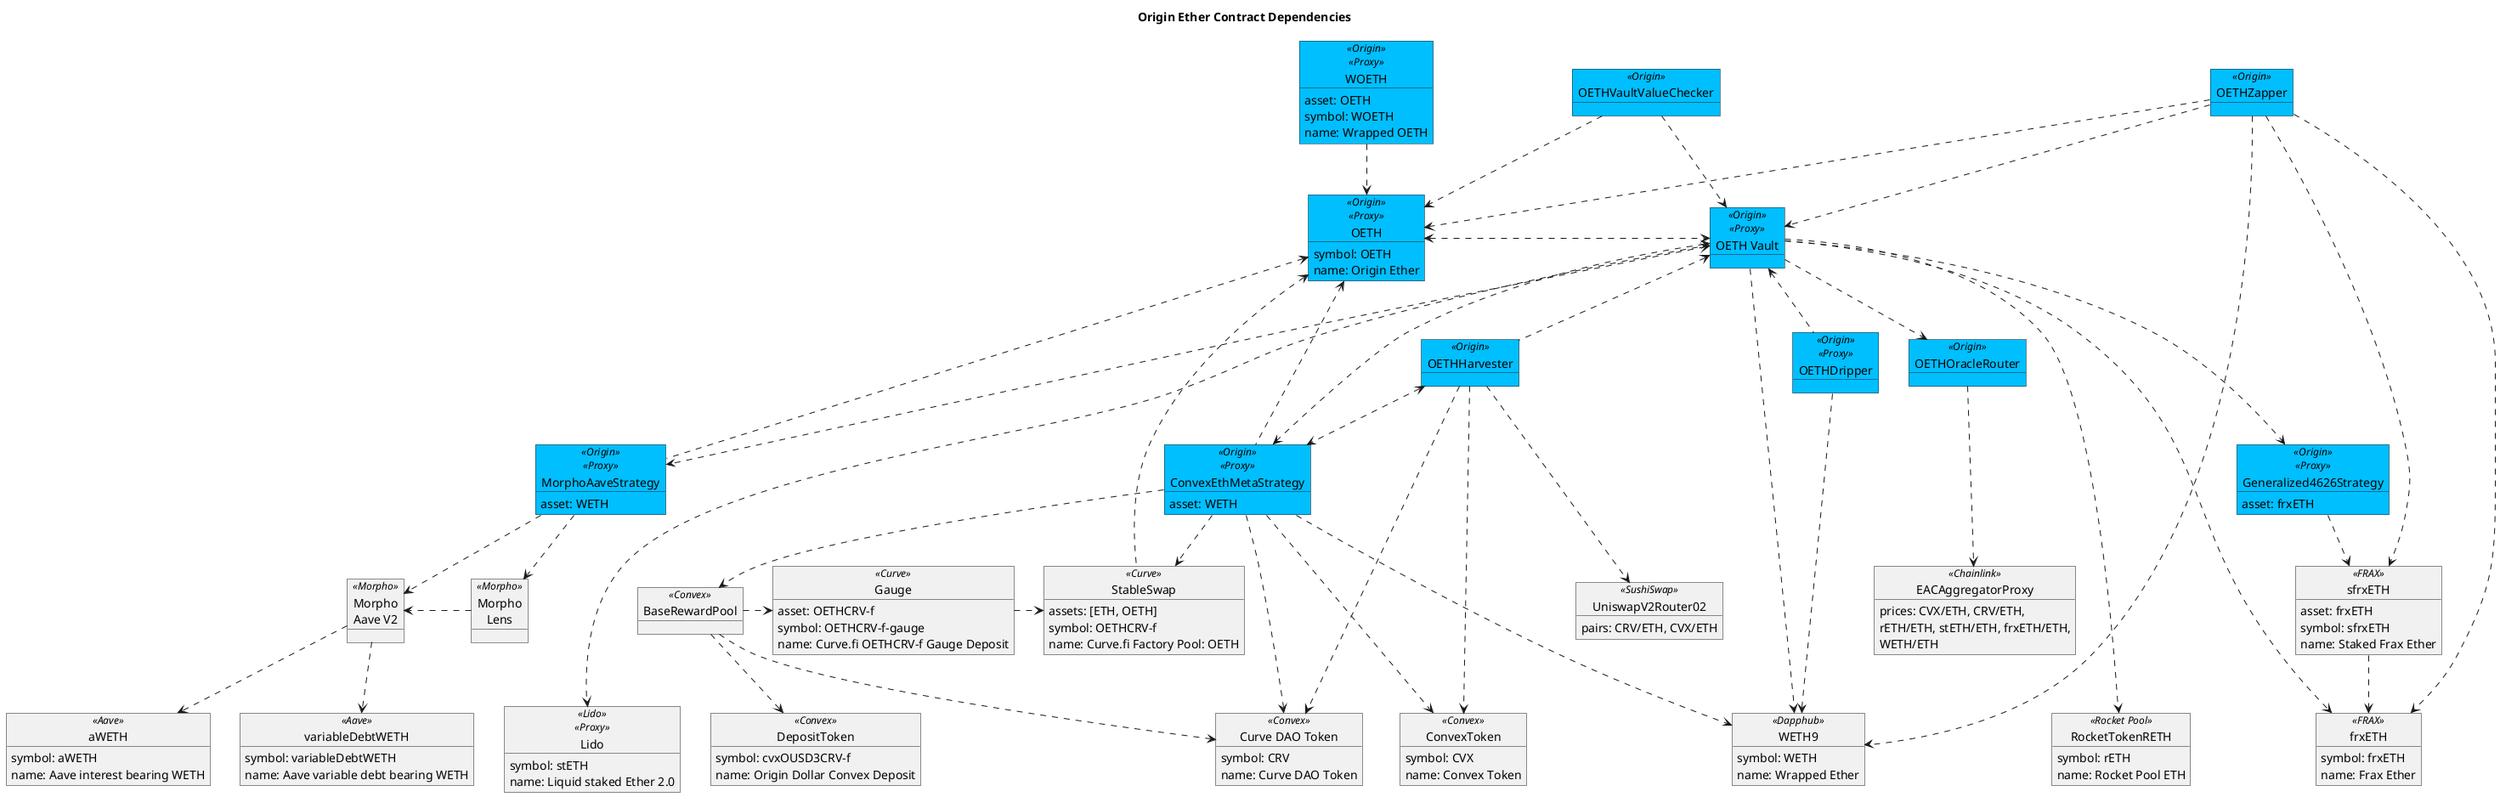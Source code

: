 @startuml

title "Origin Ether Contract Dependencies"

object "OETHZapper" as zap <<Origin>> #DeepSkyBlue {
}

object "OETHDripper" as drip <<Origin>><<Proxy>> #DeepSkyBlue {
}

object "OETHVaultValueChecker" as checker <<Origin>> #DeepSkyBlue {
}

object "WOETH" as woeth <<Origin>><<Proxy>> #DeepSkyBlue {
    asset: OETH
    symbol: WOETH
    name: Wrapped OETH
}

object "OETH" as oeth <<Origin>><<Proxy>> #DeepSkyBlue {
    symbol: OETH
    name: Origin Ether
}

object "OETH Vault" as oethv <<Origin>><<Proxy>> #DeepSkyBlue {
}
' object "OETHVaultCore" as corev <<Origin>><<Proxy>> #DeepSkyBlue {
' }
' object "OETHVaultAdmin" as adminv <<Origin>> #DeepSkyBlue {
' }

object "OETHHarvester" as harv <<Origin>> #DeepSkyBlue {
}

' Oracle
object "OETHOracleRouter" as oracle <<Origin>> #DeepSkyBlue {
}
object "EACAggregatorProxy" as chain <<Chainlink>> {
    prices: CVX/ETH, CRV/ETH,\nrETH/ETH, stETH/ETH, frxETH/ETH,\nWETH/ETH 
}

' SushiSwap
object "UniswapV2Router02" as sushi <<SushiSwap>> {
    pairs: CRV/ETH, CVX/ETH
}

' Strategies

object "Generalized4626Strategy" as frxethstrat <<Origin>><<Proxy>> #DeepSkyBlue {
    asset: frxETH
}

object "sfrxETH" as sfrxeth <<FRAX>> {
    asset: frxETH
    symbol: sfrxETH
    name: Staked Frax Ether
}

' Curve
object "ConvexEthMetaStrategy" as cvxStrat <<Origin>><<Proxy>> #DeepSkyBlue {
    asset: WETH
}
object "Gauge" as gauge <<Curve>> {
    asset: OETHCRV-f
    symbol: OETHCRV-f-gauge
    name: Curve.fi OETHCRV-f Gauge Deposit
}
object "StableSwap" as crvPool <<Curve>> {
    assets: [ETH, OETH]
    symbol: OETHCRV-f
    name: Curve.fi Factory Pool: OETH
}
' Convex
' object "Booster" as cvxBoost <<Convex>> {
' }
object "BaseRewardPool" as cvxPool <<Convex>> {
}
object "DepositToken" as cvxPoolLp <<Convex>> {
    symbol: cvxOUSD3CRV-f
    name: Origin Dollar Convex Deposit
}

' Aave Morpho
object "MorphoAaveStrategy" as morphAaveStrat <<Origin>><<Proxy>> #DeepSkyBlue {
    asset: WETH
}
object "Morpho\nAave V2" as morphoV2 <<Morpho>> {
}
object "Morpho\nLens" as morphoLens <<Morpho>> {
}

object "aWETH" as aweth <<Aave>> {
    symbol: aWETH
    name: Aave interest bearing WETH
}
object "variableDebtWETH" as vdweth <<Aave>> {
    symbol: variableDebtWETH
    name: Aave variable debt bearing WETH
}

' Assets
object "frxETH" as frxeth <<FRAX>> {
    symbol: frxETH
    name: Frax Ether
}

object "WETH9" as weth <<Dapphub>> {
    symbol: WETH
    name: Wrapped Ether
}

object "RocketTokenRETH" as reth <<Rocket Pool>> {
    symbol: rETH
    name: Rocket Pool ETH
}

object "Lido" as steth <<Lido>><<Proxy>> {
    symbol: stETH
    name: Liquid staked Ether 2.0
}

' Rewards 
object "ConvexToken" as cvx <<Convex>> {
    symbol: CVX
    name: Convex Token
}

object "Curve DAO Token" as crv <<Convex>> {
    symbol: CRV
    name: Curve DAO Token
}

zap ..> oeth
zap ..> oethv
zap ....> sfrxeth
zap .....> frxeth
zap .....> weth

drip ....> weth
oethv <.. drip

checker ..> oeth
checker ..> oethv

oethv <.. harv 
harv ...> sushi
harv ...> cvx
harv ...> crv

woeth ..> oeth
oeth <.> oethv
oethv ..> oracle
oracle ...> chain

' oethv <|.. corev
' oethv <|.. adminv

' Staked FRAX ETH Strategy
oethv ...> frxethstrat
frxethstrat ..> sfrxeth

' Convex ETH Metapool Strategy
harv <..> cvxStrat
oethv <...> cvxStrat
oeth <... cvxStrat
' cvxStrat ..> cvxBoost
' cvxBoost .[hidden]> cvxPool
cvxStrat ..> crvPool
cvxStrat ..> cvxPool
cvxStrat ...> weth
cvxStrat ...> cvx
cvxStrat ...> crv
cvxPool ..> cvxPoolLp
cvxPool ..> crv
cvxPool .> gauge
gauge .> crvPool
oeth <... crvPool

' Morpho Aave Strategy
oethv <...> morphAaveStrat
oeth <... morphAaveStrat
morphAaveStrat ..> morphoV2
morphAaveStrat ..> morphoLens
morphoLens .> morphoV2
morphoV2 ..> aweth
morphoV2 ..> vdweth

' Vault to Assets
oethv .....> frxeth
oethv .....> weth
oethv .....> reth
oethv .....> steth

sfrxeth ..> frxeth

@enduml